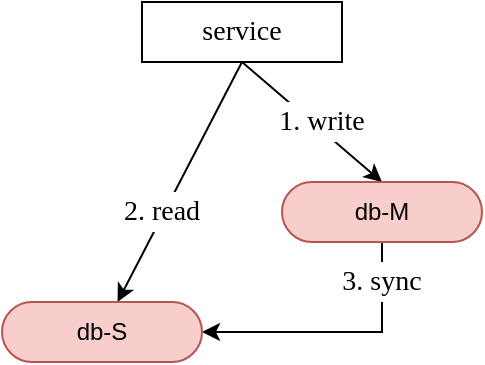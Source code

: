 <mxfile version="12.9.9" type="device" pages="3"><diagram id="CZDG1XyNvZMHPI40NKJH" name="数据库，主从不一致"><mxGraphModel dx="1072" dy="792" grid="1" gridSize="10" guides="1" tooltips="1" connect="1" arrows="1" fold="1" page="1" pageScale="1" pageWidth="827" pageHeight="1169" math="0" shadow="0"><root><mxCell id="0"/><mxCell id="1" parent="0"/><mxCell id="MPKInfzvWsZd8U-pudnd-4" style="rounded=0;orthogonalLoop=1;jettySize=auto;html=1;exitX=0.5;exitY=1;exitDx=0;exitDy=0;fontFamily=Verdana;fontSize=14;" edge="1" parent="1" source="MPKInfzvWsZd8U-pudnd-1" target="MPKInfzvWsZd8U-pudnd-3"><mxGeometry relative="1" as="geometry"/></mxCell><mxCell id="MPKInfzvWsZd8U-pudnd-5" style="edgeStyle=none;rounded=0;orthogonalLoop=1;jettySize=auto;html=1;exitX=0.5;exitY=1;exitDx=0;exitDy=0;entryX=0.5;entryY=0;entryDx=0;entryDy=0;fontFamily=Verdana;fontSize=14;" edge="1" parent="1" source="MPKInfzvWsZd8U-pudnd-1" target="MPKInfzvWsZd8U-pudnd-2"><mxGeometry relative="1" as="geometry"/></mxCell><mxCell id="MPKInfzvWsZd8U-pudnd-1" value="service" style="rounded=0;whiteSpace=wrap;html=1;fontSize=14;fontFamily=Verdana;" vertex="1" parent="1"><mxGeometry x="280" y="210" width="100" height="30" as="geometry"/></mxCell><mxCell id="MPKInfzvWsZd8U-pudnd-6" style="edgeStyle=orthogonalEdgeStyle;rounded=0;orthogonalLoop=1;jettySize=auto;html=1;exitX=0.5;exitY=1;exitDx=0;exitDy=0;entryX=1;entryY=0.5;entryDx=0;entryDy=0;fontFamily=Verdana;fontSize=14;" edge="1" parent="1" source="MPKInfzvWsZd8U-pudnd-2" target="MPKInfzvWsZd8U-pudnd-3"><mxGeometry relative="1" as="geometry"/></mxCell><mxCell id="MPKInfzvWsZd8U-pudnd-2" value="db-M" style="rounded=1;whiteSpace=wrap;html=1;arcSize=50;fillColor=#f8cecc;strokeColor=#b85450;" vertex="1" parent="1"><mxGeometry x="350" y="300" width="100" height="30" as="geometry"/></mxCell><mxCell id="MPKInfzvWsZd8U-pudnd-3" value="db-S" style="rounded=1;whiteSpace=wrap;html=1;arcSize=50;fillColor=#f8cecc;strokeColor=#b85450;" vertex="1" parent="1"><mxGeometry x="210" y="360" width="100" height="30" as="geometry"/></mxCell><mxCell id="MPKInfzvWsZd8U-pudnd-7" value="1. write" style="text;html=1;strokeColor=none;fillColor=#ffffff;align=center;verticalAlign=middle;whiteSpace=wrap;rounded=0;fontFamily=Verdana;fontSize=14;" vertex="1" parent="1"><mxGeometry x="340" y="260" width="60" height="20" as="geometry"/></mxCell><mxCell id="MPKInfzvWsZd8U-pudnd-9" value="2. read" style="text;html=1;strokeColor=none;fillColor=#ffffff;align=center;verticalAlign=middle;whiteSpace=wrap;rounded=0;fontFamily=Verdana;fontSize=14;" vertex="1" parent="1"><mxGeometry x="260" y="305" width="60" height="20" as="geometry"/></mxCell><mxCell id="MPKInfzvWsZd8U-pudnd-10" value="3. sync" style="text;html=1;strokeColor=none;fillColor=#ffffff;align=center;verticalAlign=middle;whiteSpace=wrap;rounded=0;fontFamily=Verdana;fontSize=14;" vertex="1" parent="1"><mxGeometry x="370" y="340" width="60" height="20" as="geometry"/></mxCell></root></mxGraphModel></diagram><diagram id="atD0uI5QSgo-1ZCoSori" name="数据库与缓存不一致"><mxGraphModel dx="1072" dy="792" grid="1" gridSize="10" guides="1" tooltips="1" connect="1" arrows="1" fold="1" page="1" pageScale="1" pageWidth="827" pageHeight="1169" math="0" shadow="0"><root><mxCell id="fNsAc8XcvNJBCARR4gWe-0"/><mxCell id="fNsAc8XcvNJBCARR4gWe-1" parent="fNsAc8XcvNJBCARR4gWe-0"/><mxCell id="LZh84rPG5c3NYXNMDgwq-0" style="rounded=0;orthogonalLoop=1;jettySize=auto;html=1;exitX=0.5;exitY=1;exitDx=0;exitDy=0;fontFamily=Verdana;fontSize=14;entryX=0.5;entryY=0;entryDx=0;entryDy=0;" edge="1" parent="fNsAc8XcvNJBCARR4gWe-1" source="LZh84rPG5c3NYXNMDgwq-2" target="LZh84rPG5c3NYXNMDgwq-5"><mxGeometry relative="1" as="geometry"/></mxCell><mxCell id="LZh84rPG5c3NYXNMDgwq-1" style="edgeStyle=none;rounded=0;orthogonalLoop=1;jettySize=auto;html=1;exitX=0.5;exitY=1;exitDx=0;exitDy=0;entryX=0.5;entryY=0;entryDx=0;entryDy=0;fontFamily=Verdana;fontSize=14;" edge="1" parent="fNsAc8XcvNJBCARR4gWe-1" source="LZh84rPG5c3NYXNMDgwq-2" target="LZh84rPG5c3NYXNMDgwq-4"><mxGeometry relative="1" as="geometry"/></mxCell><mxCell id="LZh84rPG5c3NYXNMDgwq-10" style="edgeStyle=orthogonalEdgeStyle;rounded=0;orthogonalLoop=1;jettySize=auto;html=1;exitX=0.75;exitY=1;exitDx=0;exitDy=0;entryX=0.25;entryY=1;entryDx=0;entryDy=0;fontFamily=Verdana;fontSize=14;fontColor=#000000;" edge="1" parent="fNsAc8XcvNJBCARR4gWe-1" source="LZh84rPG5c3NYXNMDgwq-2" target="LZh84rPG5c3NYXNMDgwq-9"><mxGeometry relative="1" as="geometry"/></mxCell><mxCell id="LZh84rPG5c3NYXNMDgwq-12" style="edgeStyle=orthogonalEdgeStyle;rounded=0;orthogonalLoop=1;jettySize=auto;html=1;exitX=0.75;exitY=0;exitDx=0;exitDy=0;entryX=0.25;entryY=0;entryDx=0;entryDy=0;fontFamily=Verdana;fontSize=14;fontColor=#000000;" edge="1" parent="fNsAc8XcvNJBCARR4gWe-1" source="LZh84rPG5c3NYXNMDgwq-2" target="LZh84rPG5c3NYXNMDgwq-9"><mxGeometry relative="1" as="geometry"/></mxCell><mxCell id="LZh84rPG5c3NYXNMDgwq-16" style="edgeStyle=orthogonalEdgeStyle;rounded=0;orthogonalLoop=1;jettySize=auto;html=1;exitX=1;exitY=0.5;exitDx=0;exitDy=0;entryX=0;entryY=0.5;entryDx=0;entryDy=0;fontFamily=Verdana;fontSize=14;fontColor=#000000;" edge="1" parent="fNsAc8XcvNJBCARR4gWe-1" source="LZh84rPG5c3NYXNMDgwq-2" target="LZh84rPG5c3NYXNMDgwq-9"><mxGeometry relative="1" as="geometry"/></mxCell><mxCell id="LZh84rPG5c3NYXNMDgwq-2" value="service" style="rounded=0;whiteSpace=wrap;html=1;fontSize=14;fontFamily=Verdana;" vertex="1" parent="fNsAc8XcvNJBCARR4gWe-1"><mxGeometry x="280" y="210" width="100" height="30" as="geometry"/></mxCell><mxCell id="LZh84rPG5c3NYXNMDgwq-3" style="edgeStyle=orthogonalEdgeStyle;rounded=0;orthogonalLoop=1;jettySize=auto;html=1;exitX=0.5;exitY=1;exitDx=0;exitDy=0;entryX=1;entryY=0.5;entryDx=0;entryDy=0;fontFamily=Verdana;fontSize=14;" edge="1" parent="fNsAc8XcvNJBCARR4gWe-1" source="LZh84rPG5c3NYXNMDgwq-4" target="LZh84rPG5c3NYXNMDgwq-5"><mxGeometry relative="1" as="geometry"/></mxCell><mxCell id="LZh84rPG5c3NYXNMDgwq-4" value="db-M" style="rounded=1;whiteSpace=wrap;html=1;arcSize=50;fillColor=#f8cecc;strokeColor=#b85450;fontSize=14;fontFamily=Verdana;" vertex="1" parent="fNsAc8XcvNJBCARR4gWe-1"><mxGeometry x="280" y="300" width="100" height="30" as="geometry"/></mxCell><mxCell id="LZh84rPG5c3NYXNMDgwq-5" value="db-S" style="rounded=1;whiteSpace=wrap;html=1;arcSize=50;fillColor=#f8cecc;strokeColor=#b85450;fontSize=14;fontFamily=Verdana;" vertex="1" parent="fNsAc8XcvNJBCARR4gWe-1"><mxGeometry x="120" y="360" width="100" height="30" as="geometry"/></mxCell><mxCell id="LZh84rPG5c3NYXNMDgwq-6" value="2. write" style="text;html=1;strokeColor=none;fillColor=#ffffff;align=center;verticalAlign=middle;whiteSpace=wrap;rounded=0;fontFamily=Verdana;fontSize=14;" vertex="1" parent="fNsAc8XcvNJBCARR4gWe-1"><mxGeometry x="300" y="267" width="60" height="20" as="geometry"/></mxCell><mxCell id="LZh84rPG5c3NYXNMDgwq-7" value="4. read" style="text;html=1;strokeColor=none;fillColor=#ffffff;align=center;verticalAlign=middle;whiteSpace=wrap;rounded=0;fontFamily=Verdana;fontSize=14;" vertex="1" parent="fNsAc8XcvNJBCARR4gWe-1"><mxGeometry x="200" y="305" width="60" height="20" as="geometry"/></mxCell><mxCell id="LZh84rPG5c3NYXNMDgwq-8" value="6. sync" style="text;html=1;strokeColor=none;fillColor=#ffffff;align=center;verticalAlign=middle;whiteSpace=wrap;rounded=0;fontFamily=Verdana;fontSize=14;" vertex="1" parent="fNsAc8XcvNJBCARR4gWe-1"><mxGeometry x="300" y="340" width="60" height="20" as="geometry"/></mxCell><mxCell id="LZh84rPG5c3NYXNMDgwq-9" value="cache" style="rounded=1;whiteSpace=wrap;html=1;arcSize=50;fillColor=#1ba1e2;strokeColor=#006EAF;fontSize=14;fontFamily=Verdana;fontColor=#000000;" vertex="1" parent="fNsAc8XcvNJBCARR4gWe-1"><mxGeometry x="500" y="210" width="100" height="30" as="geometry"/></mxCell><mxCell id="LZh84rPG5c3NYXNMDgwq-13" value="1. del" style="text;html=1;strokeColor=none;fillColor=#ffffff;align=center;verticalAlign=middle;whiteSpace=wrap;rounded=0;fontFamily=Verdana;fontSize=14;" vertex="1" parent="fNsAc8XcvNJBCARR4gWe-1"><mxGeometry x="414" y="247" width="50" height="20" as="geometry"/></mxCell><mxCell id="LZh84rPG5c3NYXNMDgwq-14" value="3. get(miss)" style="text;html=1;strokeColor=none;fillColor=#ffffff;align=center;verticalAlign=middle;whiteSpace=wrap;rounded=0;fontFamily=Verdana;fontSize=14;" vertex="1" parent="fNsAc8XcvNJBCARR4gWe-1"><mxGeometry x="391" y="210" width="96" height="20" as="geometry"/></mxCell><mxCell id="LZh84rPG5c3NYXNMDgwq-17" value="5. set" style="text;html=1;strokeColor=none;fillColor=#ffffff;align=center;verticalAlign=middle;whiteSpace=wrap;rounded=0;fontFamily=Verdana;fontSize=14;" vertex="1" parent="fNsAc8XcvNJBCARR4gWe-1"><mxGeometry x="417" y="180" width="50" height="20" as="geometry"/></mxCell></root></mxGraphModel></diagram><diagram id="nw72AEiJzxzOE7Rkq5Gi" name="方案一：二次淘汰法"><mxGraphModel dx="1072" dy="792" grid="1" gridSize="10" guides="1" tooltips="1" connect="1" arrows="1" fold="1" page="1" pageScale="1" pageWidth="827" pageHeight="1169" math="0" shadow="0"><root><mxCell id="HV_2bhonQ533Akv1YEh2-0"/><mxCell id="HV_2bhonQ533Akv1YEh2-1" parent="HV_2bhonQ533Akv1YEh2-0"/><mxCell id="yl3US6kuaZNKeTX9R2dW-0" style="rounded=0;orthogonalLoop=1;jettySize=auto;html=1;exitX=0.5;exitY=1;exitDx=0;exitDy=0;fontFamily=Verdana;fontSize=14;" edge="1" parent="HV_2bhonQ533Akv1YEh2-1" source="yl3US6kuaZNKeTX9R2dW-5" target="yl3US6kuaZNKeTX9R2dW-8"><mxGeometry relative="1" as="geometry"/></mxCell><mxCell id="yl3US6kuaZNKeTX9R2dW-1" style="edgeStyle=none;rounded=0;orthogonalLoop=1;jettySize=auto;html=1;exitX=0.5;exitY=1;exitDx=0;exitDy=0;entryX=0.5;entryY=0;entryDx=0;entryDy=0;fontFamily=Verdana;fontSize=14;" edge="1" parent="HV_2bhonQ533Akv1YEh2-1" source="yl3US6kuaZNKeTX9R2dW-5" target="yl3US6kuaZNKeTX9R2dW-7"><mxGeometry relative="1" as="geometry"/></mxCell><mxCell id="yl3US6kuaZNKeTX9R2dW-2" style="edgeStyle=orthogonalEdgeStyle;rounded=0;orthogonalLoop=1;jettySize=auto;html=1;exitX=0.75;exitY=1;exitDx=0;exitDy=0;entryX=0.25;entryY=1;entryDx=0;entryDy=0;fontFamily=Verdana;fontSize=14;fontColor=#000000;" edge="1" parent="HV_2bhonQ533Akv1YEh2-1" source="yl3US6kuaZNKeTX9R2dW-5" target="yl3US6kuaZNKeTX9R2dW-12"><mxGeometry relative="1" as="geometry"/></mxCell><mxCell id="yl3US6kuaZNKeTX9R2dW-3" style="edgeStyle=orthogonalEdgeStyle;rounded=0;orthogonalLoop=1;jettySize=auto;html=1;exitX=0.75;exitY=0;exitDx=0;exitDy=0;entryX=0.25;entryY=0;entryDx=0;entryDy=0;fontFamily=Verdana;fontSize=14;fontColor=#000000;" edge="1" parent="HV_2bhonQ533Akv1YEh2-1" source="yl3US6kuaZNKeTX9R2dW-5" target="yl3US6kuaZNKeTX9R2dW-12"><mxGeometry relative="1" as="geometry"/></mxCell><mxCell id="yl3US6kuaZNKeTX9R2dW-4" style="edgeStyle=orthogonalEdgeStyle;rounded=0;orthogonalLoop=1;jettySize=auto;html=1;exitX=1;exitY=0.5;exitDx=0;exitDy=0;entryX=0;entryY=0.5;entryDx=0;entryDy=0;fontFamily=Verdana;fontSize=14;fontColor=#000000;" edge="1" parent="HV_2bhonQ533Akv1YEh2-1" source="yl3US6kuaZNKeTX9R2dW-5" target="yl3US6kuaZNKeTX9R2dW-12"><mxGeometry relative="1" as="geometry"/></mxCell><mxCell id="yl3US6kuaZNKeTX9R2dW-5" value="service" style="rounded=0;whiteSpace=wrap;html=1;fontSize=14;fontFamily=Verdana;" vertex="1" parent="HV_2bhonQ533Akv1YEh2-1"><mxGeometry x="280" y="210" width="100" height="30" as="geometry"/></mxCell><mxCell id="yl3US6kuaZNKeTX9R2dW-6" style="edgeStyle=orthogonalEdgeStyle;rounded=0;orthogonalLoop=1;jettySize=auto;html=1;exitX=0.5;exitY=1;exitDx=0;exitDy=0;entryX=1;entryY=0.5;entryDx=0;entryDy=0;fontFamily=Verdana;fontSize=14;" edge="1" parent="HV_2bhonQ533Akv1YEh2-1" source="yl3US6kuaZNKeTX9R2dW-7" target="yl3US6kuaZNKeTX9R2dW-8"><mxGeometry relative="1" as="geometry"/></mxCell><mxCell id="yl3US6kuaZNKeTX9R2dW-7" value="db-M" style="rounded=1;whiteSpace=wrap;html=1;arcSize=50;fillColor=#f8cecc;strokeColor=#b85450;fontSize=14;fontFamily=Verdana;" vertex="1" parent="HV_2bhonQ533Akv1YEh2-1"><mxGeometry x="280" y="300" width="100" height="30" as="geometry"/></mxCell><mxCell id="yl3US6kuaZNKeTX9R2dW-17" style="edgeStyle=orthogonalEdgeStyle;rounded=0;orthogonalLoop=1;jettySize=auto;html=1;exitX=0.5;exitY=1;exitDx=0;exitDy=0;fontFamily=Verdana;fontSize=14;fontColor=#FF0000;" edge="1" parent="HV_2bhonQ533Akv1YEh2-1" source="yl3US6kuaZNKeTX9R2dW-8" target="yl3US6kuaZNKeTX9R2dW-16"><mxGeometry relative="1" as="geometry"/></mxCell><mxCell id="yl3US6kuaZNKeTX9R2dW-8" value="db-S" style="rounded=1;whiteSpace=wrap;html=1;arcSize=50;fillColor=#f8cecc;strokeColor=#b85450;fontSize=14;fontFamily=Verdana;" vertex="1" parent="HV_2bhonQ533Akv1YEh2-1"><mxGeometry x="120" y="360" width="100" height="30" as="geometry"/></mxCell><mxCell id="yl3US6kuaZNKeTX9R2dW-9" value="2. write" style="text;html=1;strokeColor=none;fillColor=#ffffff;align=center;verticalAlign=middle;whiteSpace=wrap;rounded=0;fontFamily=Verdana;fontSize=14;" vertex="1" parent="HV_2bhonQ533Akv1YEh2-1"><mxGeometry x="305" y="267" width="60" height="20" as="geometry"/></mxCell><mxCell id="yl3US6kuaZNKeTX9R2dW-10" value="4. read" style="text;html=1;strokeColor=none;fillColor=#ffffff;align=center;verticalAlign=middle;whiteSpace=wrap;rounded=0;fontFamily=Verdana;fontSize=14;" vertex="1" parent="HV_2bhonQ533Akv1YEh2-1"><mxGeometry x="200" y="305" width="60" height="20" as="geometry"/></mxCell><mxCell id="yl3US6kuaZNKeTX9R2dW-11" value="6. sync" style="text;html=1;strokeColor=none;fillColor=#ffffff;align=center;verticalAlign=middle;whiteSpace=wrap;rounded=0;fontFamily=Verdana;fontSize=14;fontColor=#FF0000;" vertex="1" parent="HV_2bhonQ533Akv1YEh2-1"><mxGeometry x="300" y="340" width="60" height="20" as="geometry"/></mxCell><mxCell id="yl3US6kuaZNKeTX9R2dW-12" value="cache" style="rounded=1;whiteSpace=wrap;html=1;arcSize=50;fillColor=#1ba1e2;strokeColor=#006EAF;fontSize=14;fontFamily=Verdana;fontColor=#000000;" vertex="1" parent="HV_2bhonQ533Akv1YEh2-1"><mxGeometry x="500" y="210" width="100" height="30" as="geometry"/></mxCell><mxCell id="yl3US6kuaZNKeTX9R2dW-13" value="1. del" style="text;html=1;strokeColor=none;fillColor=#ffffff;align=center;verticalAlign=middle;whiteSpace=wrap;rounded=0;fontFamily=Verdana;fontSize=14;" vertex="1" parent="HV_2bhonQ533Akv1YEh2-1"><mxGeometry x="414" y="247" width="50" height="20" as="geometry"/></mxCell><mxCell id="yl3US6kuaZNKeTX9R2dW-14" value="3. get(miss)" style="text;html=1;strokeColor=none;fillColor=#ffffff;align=center;verticalAlign=middle;whiteSpace=wrap;rounded=0;fontFamily=Verdana;fontSize=14;" vertex="1" parent="HV_2bhonQ533Akv1YEh2-1"><mxGeometry x="391" y="210" width="96" height="20" as="geometry"/></mxCell><mxCell id="yl3US6kuaZNKeTX9R2dW-15" value="5. set" style="text;html=1;strokeColor=none;fillColor=#ffffff;align=center;verticalAlign=middle;whiteSpace=wrap;rounded=0;fontFamily=Verdana;fontSize=14;" vertex="1" parent="HV_2bhonQ533Akv1YEh2-1"><mxGeometry x="417" y="180" width="50" height="20" as="geometry"/></mxCell><mxCell id="yl3US6kuaZNKeTX9R2dW-18" style="edgeStyle=orthogonalEdgeStyle;rounded=0;orthogonalLoop=1;jettySize=auto;html=1;exitX=1;exitY=0.5;exitDx=0;exitDy=0;entryX=0.5;entryY=1;entryDx=0;entryDy=0;fontFamily=Verdana;fontSize=14;fontColor=#FF0000;" edge="1" parent="HV_2bhonQ533Akv1YEh2-1" source="yl3US6kuaZNKeTX9R2dW-16" target="yl3US6kuaZNKeTX9R2dW-12"><mxGeometry relative="1" as="geometry"/></mxCell><mxCell id="yl3US6kuaZNKeTX9R2dW-16" value="DTS" style="rounded=0;whiteSpace=wrap;html=1;fontSize=14;fontFamily=Verdana;fontColor=#FF0000;" vertex="1" parent="HV_2bhonQ533Akv1YEh2-1"><mxGeometry x="120" y="450" width="100" height="30" as="geometry"/></mxCell><mxCell id="LStMzTCtRzB7nM3pd1-W-0" value="8. del" style="text;html=1;strokeColor=none;fillColor=#ffffff;align=center;verticalAlign=middle;whiteSpace=wrap;rounded=0;fontFamily=Verdana;fontSize=14;fontColor=#FF0000;" vertex="1" parent="HV_2bhonQ533Akv1YEh2-1"><mxGeometry x="380" y="454" width="50" height="20" as="geometry"/></mxCell><mxCell id="LStMzTCtRzB7nM3pd1-W-2" value="7. binlog" style="text;html=1;strokeColor=none;fillColor=#ffffff;align=center;verticalAlign=middle;whiteSpace=wrap;rounded=0;fontFamily=Verdana;fontSize=14;fontColor=#FF0000;" vertex="1" parent="HV_2bhonQ533Akv1YEh2-1"><mxGeometry x="130" y="410" width="70" height="20" as="geometry"/></mxCell></root></mxGraphModel></diagram></mxfile>